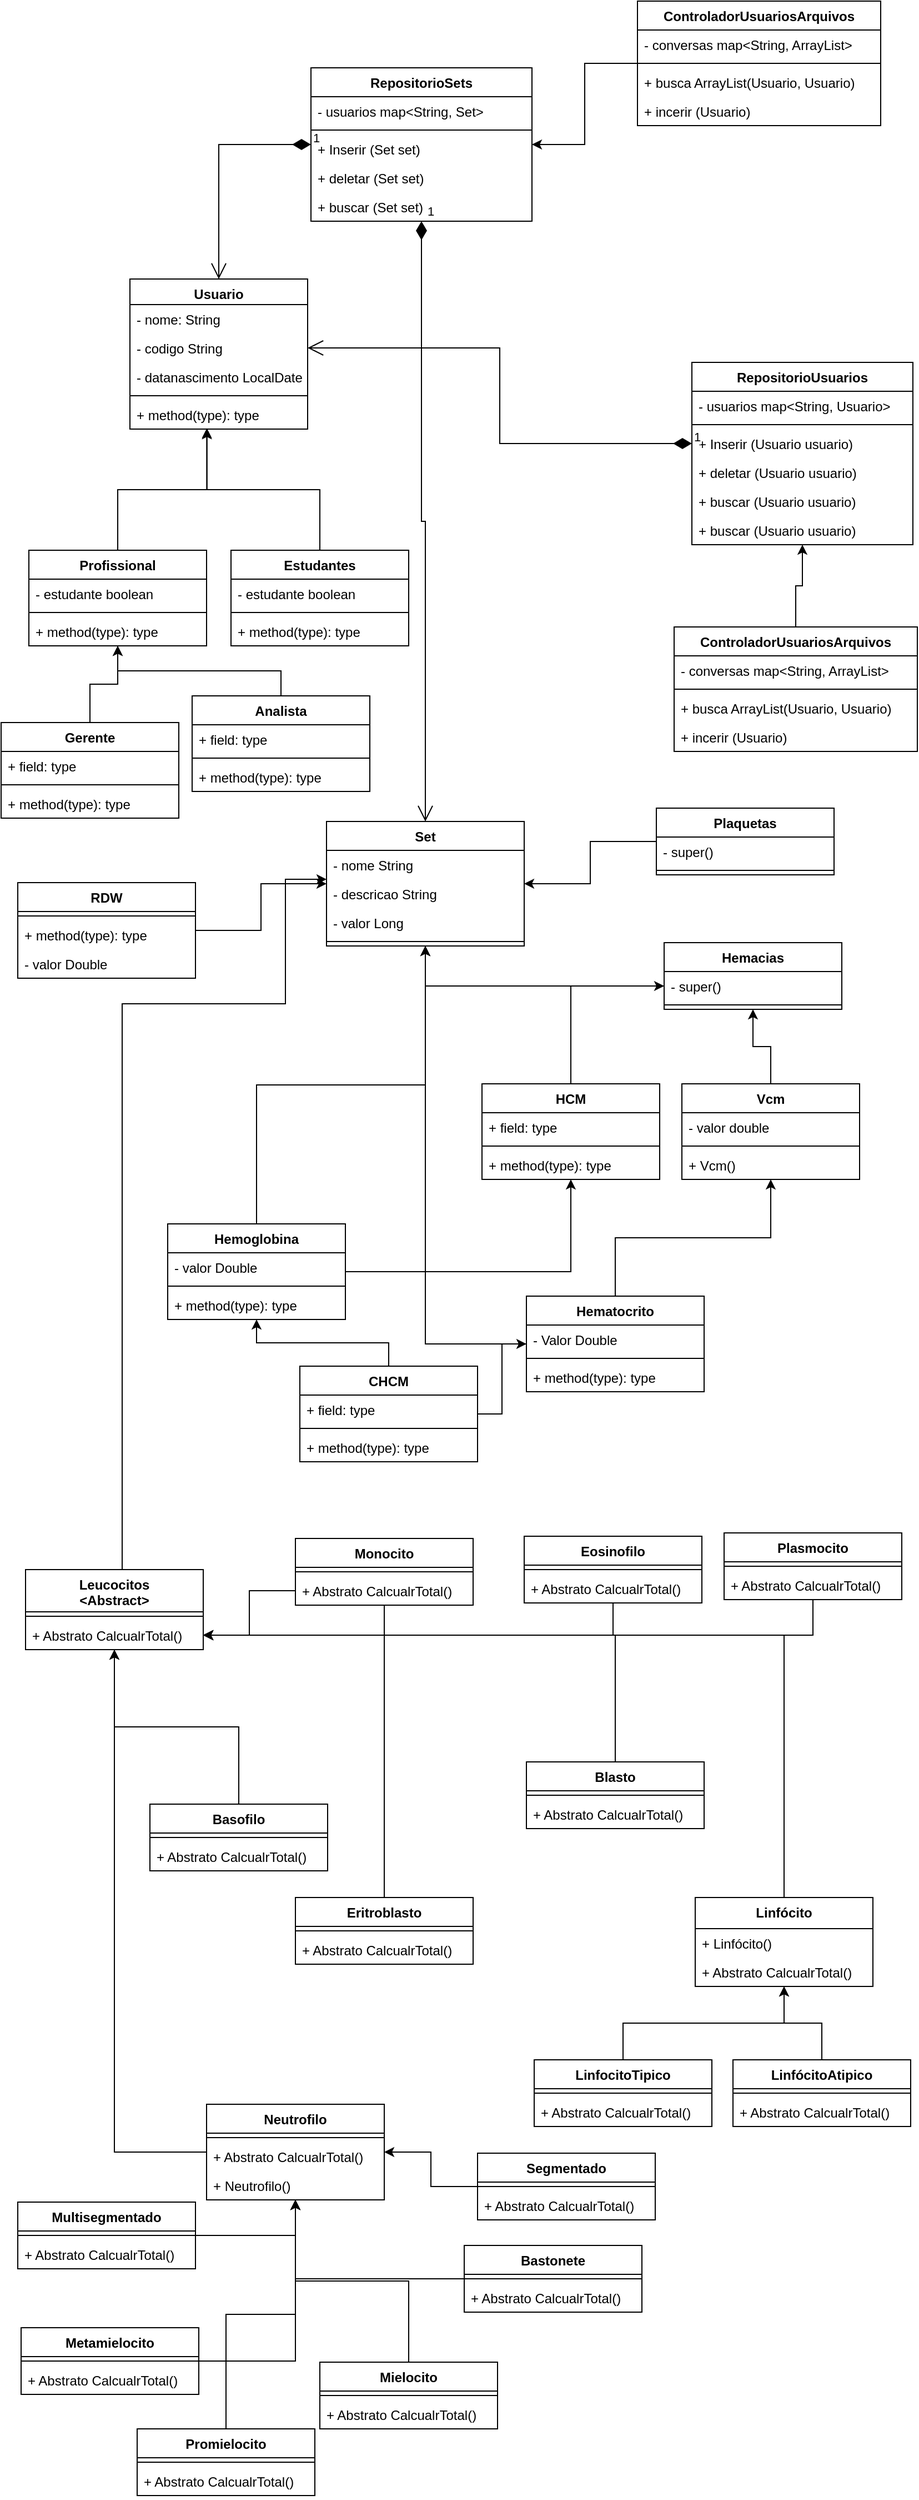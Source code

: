 <mxfile version="17.4.5" type="google"><diagram name="Page-1" id="c4acf3e9-155e-7222-9cf6-157b1a14988f"><mxGraphModel grid="0" page="1" gridSize="10" guides="1" tooltips="1" connect="1" arrows="1" fold="1" pageScale="1" pageWidth="850" pageHeight="1100" background="none" math="0" shadow="0"><root><mxCell id="0"/><mxCell id="1" parent="0"/><mxCell id="GIiCDXgsUAsSO3MfC4Dt-1" value="Usuario" style="swimlane;fontStyle=1;align=center;verticalAlign=top;childLayout=stackLayout;horizontal=1;startSize=23;horizontalStack=0;resizeParent=1;resizeParentMax=0;resizeLast=0;collapsible=1;marginBottom=0;" vertex="1" parent="1"><mxGeometry x="-722" y="283" width="160" height="135" as="geometry"><mxRectangle x="50" y="507" width="80" height="26" as="alternateBounds"/></mxGeometry></mxCell><mxCell id="GIiCDXgsUAsSO3MfC4Dt-2" value="- nome: String" style="text;align=left;verticalAlign=top;spacingLeft=4;spacingRight=4;overflow=hidden;rotatable=0;points=[[0,0.5],[1,0.5]];portConstraint=eastwest;fillColor=none;shadow=0;" vertex="1" parent="GIiCDXgsUAsSO3MfC4Dt-1"><mxGeometry y="23" width="160" height="26" as="geometry"/></mxCell><mxCell id="GIiCDXgsUAsSO3MfC4Dt-6" value="- codigo String" style="text;strokeColor=none;fillColor=none;align=left;verticalAlign=top;spacingLeft=4;spacingRight=4;overflow=hidden;rotatable=0;points=[[0,0.5],[1,0.5]];portConstraint=eastwest;" vertex="1" parent="GIiCDXgsUAsSO3MfC4Dt-1"><mxGeometry y="49" width="160" height="26" as="geometry"/></mxCell><mxCell id="GIiCDXgsUAsSO3MfC4Dt-7" value="- datanascimento LocalDate" style="text;strokeColor=none;fillColor=none;align=left;verticalAlign=top;spacingLeft=4;spacingRight=4;overflow=hidden;rotatable=0;points=[[0,0.5],[1,0.5]];portConstraint=eastwest;" vertex="1" parent="GIiCDXgsUAsSO3MfC4Dt-1"><mxGeometry y="75" width="160" height="26" as="geometry"/></mxCell><mxCell id="GIiCDXgsUAsSO3MfC4Dt-3" value="" style="line;strokeWidth=1;fillColor=none;align=left;verticalAlign=middle;spacingTop=-1;spacingLeft=3;spacingRight=3;rotatable=0;labelPosition=right;points=[];portConstraint=eastwest;" vertex="1" parent="GIiCDXgsUAsSO3MfC4Dt-1"><mxGeometry y="101" width="160" height="8" as="geometry"/></mxCell><mxCell id="GIiCDXgsUAsSO3MfC4Dt-4" value="+ method(type): type" style="text;strokeColor=none;fillColor=none;align=left;verticalAlign=top;spacingLeft=4;spacingRight=4;overflow=hidden;rotatable=0;points=[[0,0.5],[1,0.5]];portConstraint=eastwest;" vertex="1" parent="GIiCDXgsUAsSO3MfC4Dt-1"><mxGeometry y="109" width="160" height="26" as="geometry"/></mxCell><mxCell id="GIiCDXgsUAsSO3MfC4Dt-22" style="edgeStyle=orthogonalEdgeStyle;rounded=0;orthogonalLoop=1;jettySize=auto;html=1;entryX=0.433;entryY=1.004;entryDx=0;entryDy=0;entryPerimeter=0;" edge="1" parent="1" source="GIiCDXgsUAsSO3MfC4Dt-12" target="GIiCDXgsUAsSO3MfC4Dt-4"><mxGeometry relative="1" as="geometry"/></mxCell><mxCell id="GIiCDXgsUAsSO3MfC4Dt-12" value="Estudantes" style="swimlane;fontStyle=1;align=center;verticalAlign=top;childLayout=stackLayout;horizontal=1;startSize=26;horizontalStack=0;resizeParent=1;resizeParentMax=0;resizeLast=0;collapsible=1;marginBottom=0;shadow=0;fillColor=none;" vertex="1" parent="1"><mxGeometry x="-631" y="527" width="160" height="86" as="geometry"/></mxCell><mxCell id="GIiCDXgsUAsSO3MfC4Dt-13" value="- estudante boolean" style="text;strokeColor=none;fillColor=none;align=left;verticalAlign=top;spacingLeft=4;spacingRight=4;overflow=hidden;rotatable=0;points=[[0,0.5],[1,0.5]];portConstraint=eastwest;shadow=0;" vertex="1" parent="GIiCDXgsUAsSO3MfC4Dt-12"><mxGeometry y="26" width="160" height="26" as="geometry"/></mxCell><mxCell id="GIiCDXgsUAsSO3MfC4Dt-14" value="" style="line;strokeWidth=1;fillColor=none;align=left;verticalAlign=middle;spacingTop=-1;spacingLeft=3;spacingRight=3;rotatable=0;labelPosition=right;points=[];portConstraint=eastwest;shadow=0;" vertex="1" parent="GIiCDXgsUAsSO3MfC4Dt-12"><mxGeometry y="52" width="160" height="8" as="geometry"/></mxCell><mxCell id="GIiCDXgsUAsSO3MfC4Dt-15" value="+ method(type): type" style="text;strokeColor=none;fillColor=none;align=left;verticalAlign=top;spacingLeft=4;spacingRight=4;overflow=hidden;rotatable=0;points=[[0,0.5],[1,0.5]];portConstraint=eastwest;shadow=0;" vertex="1" parent="GIiCDXgsUAsSO3MfC4Dt-12"><mxGeometry y="60" width="160" height="26" as="geometry"/></mxCell><mxCell id="GIiCDXgsUAsSO3MfC4Dt-21" style="edgeStyle=orthogonalEdgeStyle;rounded=0;orthogonalLoop=1;jettySize=auto;html=1;entryX=0.433;entryY=0.967;entryDx=0;entryDy=0;entryPerimeter=0;" edge="1" parent="1" source="GIiCDXgsUAsSO3MfC4Dt-17" target="GIiCDXgsUAsSO3MfC4Dt-4"><mxGeometry relative="1" as="geometry"/></mxCell><mxCell id="GIiCDXgsUAsSO3MfC4Dt-17" value="Profissional" style="swimlane;fontStyle=1;align=center;verticalAlign=top;childLayout=stackLayout;horizontal=1;startSize=26;horizontalStack=0;resizeParent=1;resizeParentMax=0;resizeLast=0;collapsible=1;marginBottom=0;shadow=0;fillColor=none;" vertex="1" parent="1"><mxGeometry x="-813" y="527" width="160" height="86" as="geometry"/></mxCell><mxCell id="GIiCDXgsUAsSO3MfC4Dt-18" value="- estudante boolean" style="text;strokeColor=none;fillColor=none;align=left;verticalAlign=top;spacingLeft=4;spacingRight=4;overflow=hidden;rotatable=0;points=[[0,0.5],[1,0.5]];portConstraint=eastwest;shadow=0;" vertex="1" parent="GIiCDXgsUAsSO3MfC4Dt-17"><mxGeometry y="26" width="160" height="26" as="geometry"/></mxCell><mxCell id="GIiCDXgsUAsSO3MfC4Dt-19" value="" style="line;strokeWidth=1;fillColor=none;align=left;verticalAlign=middle;spacingTop=-1;spacingLeft=3;spacingRight=3;rotatable=0;labelPosition=right;points=[];portConstraint=eastwest;shadow=0;" vertex="1" parent="GIiCDXgsUAsSO3MfC4Dt-17"><mxGeometry y="52" width="160" height="8" as="geometry"/></mxCell><mxCell id="GIiCDXgsUAsSO3MfC4Dt-20" value="+ method(type): type" style="text;strokeColor=none;fillColor=none;align=left;verticalAlign=top;spacingLeft=4;spacingRight=4;overflow=hidden;rotatable=0;points=[[0,0.5],[1,0.5]];portConstraint=eastwest;shadow=0;" vertex="1" parent="GIiCDXgsUAsSO3MfC4Dt-17"><mxGeometry y="60" width="160" height="26" as="geometry"/></mxCell><mxCell id="GIiCDXgsUAsSO3MfC4Dt-23" value="Set" style="swimlane;fontStyle=1;align=center;verticalAlign=top;childLayout=stackLayout;horizontal=1;startSize=26;horizontalStack=0;resizeParent=1;resizeParentMax=0;resizeLast=0;collapsible=1;marginBottom=0;shadow=0;fillColor=none;" vertex="1" parent="1"><mxGeometry x="-545" y="771" width="178" height="112" as="geometry"/></mxCell><mxCell id="GIiCDXgsUAsSO3MfC4Dt-24" value="- nome String&#10;" style="text;strokeColor=none;fillColor=none;align=left;verticalAlign=top;spacingLeft=4;spacingRight=4;overflow=hidden;rotatable=0;points=[[0,0.5],[1,0.5]];portConstraint=eastwest;shadow=0;" vertex="1" parent="GIiCDXgsUAsSO3MfC4Dt-23"><mxGeometry y="26" width="178" height="26" as="geometry"/></mxCell><mxCell id="GIiCDXgsUAsSO3MfC4Dt-28" value="- descricao String&#10;" style="text;strokeColor=none;fillColor=none;align=left;verticalAlign=top;spacingLeft=4;spacingRight=4;overflow=hidden;rotatable=0;points=[[0,0.5],[1,0.5]];portConstraint=eastwest;shadow=0;" vertex="1" parent="GIiCDXgsUAsSO3MfC4Dt-23"><mxGeometry y="52" width="178" height="26" as="geometry"/></mxCell><mxCell id="GIiCDXgsUAsSO3MfC4Dt-27" value="- valor Long&#10;" style="text;strokeColor=none;fillColor=none;align=left;verticalAlign=top;spacingLeft=4;spacingRight=4;overflow=hidden;rotatable=0;points=[[0,0.5],[1,0.5]];portConstraint=eastwest;shadow=0;" vertex="1" parent="GIiCDXgsUAsSO3MfC4Dt-23"><mxGeometry y="78" width="178" height="26" as="geometry"/></mxCell><mxCell id="GIiCDXgsUAsSO3MfC4Dt-25" value="" style="line;strokeWidth=1;fillColor=none;align=left;verticalAlign=middle;spacingTop=-1;spacingLeft=3;spacingRight=3;rotatable=0;labelPosition=right;points=[];portConstraint=eastwest;shadow=0;" vertex="1" parent="GIiCDXgsUAsSO3MfC4Dt-23"><mxGeometry y="104" width="178" height="8" as="geometry"/></mxCell><mxCell id="GIiCDXgsUAsSO3MfC4Dt-99" style="edgeStyle=orthogonalEdgeStyle;rounded=0;orthogonalLoop=1;jettySize=auto;html=1;" edge="1" parent="1" source="GIiCDXgsUAsSO3MfC4Dt-29" target="GIiCDXgsUAsSO3MfC4Dt-23"><mxGeometry relative="1" as="geometry"/></mxCell><mxCell id="GIiCDXgsUAsSO3MfC4Dt-29" value="Plaquetas" style="swimlane;fontStyle=1;align=center;verticalAlign=top;childLayout=stackLayout;horizontal=1;startSize=26;horizontalStack=0;resizeParent=1;resizeParentMax=0;resizeLast=0;collapsible=1;marginBottom=0;shadow=0;fillColor=none;" vertex="1" parent="1"><mxGeometry x="-248" y="759" width="160" height="60" as="geometry"/></mxCell><mxCell id="GIiCDXgsUAsSO3MfC4Dt-30" value="- super()" style="text;strokeColor=none;fillColor=none;align=left;verticalAlign=top;spacingLeft=4;spacingRight=4;overflow=hidden;rotatable=0;points=[[0,0.5],[1,0.5]];portConstraint=eastwest;shadow=0;" vertex="1" parent="GIiCDXgsUAsSO3MfC4Dt-29"><mxGeometry y="26" width="160" height="26" as="geometry"/></mxCell><mxCell id="GIiCDXgsUAsSO3MfC4Dt-31" value="" style="line;strokeWidth=1;fillColor=none;align=left;verticalAlign=middle;spacingTop=-1;spacingLeft=3;spacingRight=3;rotatable=0;labelPosition=right;points=[];portConstraint=eastwest;shadow=0;" vertex="1" parent="GIiCDXgsUAsSO3MfC4Dt-29"><mxGeometry y="52" width="160" height="8" as="geometry"/></mxCell><mxCell id="GIiCDXgsUAsSO3MfC4Dt-39" style="edgeStyle=orthogonalEdgeStyle;rounded=0;orthogonalLoop=1;jettySize=auto;html=1;" edge="1" parent="1" source="GIiCDXgsUAsSO3MfC4Dt-34" target="GIiCDXgsUAsSO3MfC4Dt-23"><mxGeometry relative="1" as="geometry"><mxPoint x="-457.898" y="891.766" as="targetPoint"/><Array as="points"><mxPoint x="-729" y="935"/><mxPoint x="-582" y="935"/><mxPoint x="-582" y="823"/></Array></mxGeometry></mxCell><mxCell id="GIiCDXgsUAsSO3MfC4Dt-34" value="Leucocitos&#10;&lt;Abstract&gt;" style="swimlane;fontStyle=1;align=center;verticalAlign=top;childLayout=stackLayout;horizontal=1;startSize=38;horizontalStack=0;resizeParent=1;resizeParentMax=0;resizeLast=0;collapsible=1;marginBottom=0;shadow=0;fillColor=none;" vertex="1" parent="1"><mxGeometry x="-816" y="1444" width="160" height="72" as="geometry"/></mxCell><mxCell id="GIiCDXgsUAsSO3MfC4Dt-36" value="" style="line;strokeWidth=1;fillColor=none;align=left;verticalAlign=middle;spacingTop=-1;spacingLeft=3;spacingRight=3;rotatable=0;labelPosition=right;points=[];portConstraint=eastwest;shadow=0;" vertex="1" parent="GIiCDXgsUAsSO3MfC4Dt-34"><mxGeometry y="38" width="160" height="8" as="geometry"/></mxCell><mxCell id="GIiCDXgsUAsSO3MfC4Dt-37" value="+ Abstrato CalcualrTotal()" style="text;strokeColor=none;fillColor=none;align=left;verticalAlign=top;spacingLeft=4;spacingRight=4;overflow=hidden;rotatable=0;points=[[0,0.5],[1,0.5]];portConstraint=eastwest;shadow=0;" vertex="1" parent="GIiCDXgsUAsSO3MfC4Dt-34"><mxGeometry y="46" width="160" height="26" as="geometry"/></mxCell><mxCell id="GIiCDXgsUAsSO3MfC4Dt-40" value="Hemacias" style="swimlane;fontStyle=1;align=center;verticalAlign=top;childLayout=stackLayout;horizontal=1;startSize=26;horizontalStack=0;resizeParent=1;resizeParentMax=0;resizeLast=0;collapsible=1;marginBottom=0;shadow=0;fillColor=none;" vertex="1" parent="1"><mxGeometry x="-241" y="880" width="160" height="60" as="geometry"/></mxCell><mxCell id="GIiCDXgsUAsSO3MfC4Dt-41" value="- super()" style="text;strokeColor=none;fillColor=none;align=left;verticalAlign=top;spacingLeft=4;spacingRight=4;overflow=hidden;rotatable=0;points=[[0,0.5],[1,0.5]];portConstraint=eastwest;shadow=0;" vertex="1" parent="GIiCDXgsUAsSO3MfC4Dt-40"><mxGeometry y="26" width="160" height="26" as="geometry"/></mxCell><mxCell id="GIiCDXgsUAsSO3MfC4Dt-42" value="" style="line;strokeWidth=1;fillColor=none;align=left;verticalAlign=middle;spacingTop=-1;spacingLeft=3;spacingRight=3;rotatable=0;labelPosition=right;points=[];portConstraint=eastwest;shadow=0;" vertex="1" parent="GIiCDXgsUAsSO3MfC4Dt-40"><mxGeometry y="52" width="160" height="8" as="geometry"/></mxCell><mxCell id="GIiCDXgsUAsSO3MfC4Dt-49" style="edgeStyle=orthogonalEdgeStyle;rounded=0;orthogonalLoop=1;jettySize=auto;html=1;" edge="1" parent="1" source="GIiCDXgsUAsSO3MfC4Dt-45" target="GIiCDXgsUAsSO3MfC4Dt-37"><mxGeometry relative="1" as="geometry"/></mxCell><mxCell id="GIiCDXgsUAsSO3MfC4Dt-45" value="Eosinofilo" style="swimlane;fontStyle=1;align=center;verticalAlign=top;childLayout=stackLayout;horizontal=1;startSize=26;horizontalStack=0;resizeParent=1;resizeParentMax=0;resizeLast=0;collapsible=1;marginBottom=0;shadow=0;fillColor=none;" vertex="1" parent="1"><mxGeometry x="-367" y="1414" width="160" height="60" as="geometry"/></mxCell><mxCell id="GIiCDXgsUAsSO3MfC4Dt-47" value="" style="line;strokeWidth=1;fillColor=none;align=left;verticalAlign=middle;spacingTop=-1;spacingLeft=3;spacingRight=3;rotatable=0;labelPosition=right;points=[];portConstraint=eastwest;shadow=0;" vertex="1" parent="GIiCDXgsUAsSO3MfC4Dt-45"><mxGeometry y="26" width="160" height="8" as="geometry"/></mxCell><mxCell id="GIiCDXgsUAsSO3MfC4Dt-48" value="+ Abstrato CalcualrTotal()" style="text;strokeColor=none;fillColor=none;align=left;verticalAlign=top;spacingLeft=4;spacingRight=4;overflow=hidden;rotatable=0;points=[[0,0.5],[1,0.5]];portConstraint=eastwest;shadow=0;" vertex="1" parent="GIiCDXgsUAsSO3MfC4Dt-45"><mxGeometry y="34" width="160" height="26" as="geometry"/></mxCell><mxCell id="GIiCDXgsUAsSO3MfC4Dt-54" style="edgeStyle=orthogonalEdgeStyle;rounded=0;orthogonalLoop=1;jettySize=auto;html=1;" edge="1" parent="1" source="GIiCDXgsUAsSO3MfC4Dt-50" target="GIiCDXgsUAsSO3MfC4Dt-37"><mxGeometry relative="1" as="geometry"/></mxCell><mxCell id="GIiCDXgsUAsSO3MfC4Dt-50" value="Plasmocito" style="swimlane;fontStyle=1;align=center;verticalAlign=top;childLayout=stackLayout;horizontal=1;startSize=26;horizontalStack=0;resizeParent=1;resizeParentMax=0;resizeLast=0;collapsible=1;marginBottom=0;shadow=0;fillColor=none;" vertex="1" parent="1"><mxGeometry x="-187" y="1411" width="160" height="60" as="geometry"/></mxCell><mxCell id="GIiCDXgsUAsSO3MfC4Dt-51" value="" style="line;strokeWidth=1;fillColor=none;align=left;verticalAlign=middle;spacingTop=-1;spacingLeft=3;spacingRight=3;rotatable=0;labelPosition=right;points=[];portConstraint=eastwest;shadow=0;" vertex="1" parent="GIiCDXgsUAsSO3MfC4Dt-50"><mxGeometry y="26" width="160" height="8" as="geometry"/></mxCell><mxCell id="GIiCDXgsUAsSO3MfC4Dt-52" value="+ Abstrato CalcualrTotal()" style="text;strokeColor=none;fillColor=none;align=left;verticalAlign=top;spacingLeft=4;spacingRight=4;overflow=hidden;rotatable=0;points=[[0,0.5],[1,0.5]];portConstraint=eastwest;shadow=0;" vertex="1" parent="GIiCDXgsUAsSO3MfC4Dt-50"><mxGeometry y="34" width="160" height="26" as="geometry"/></mxCell><mxCell id="GIiCDXgsUAsSO3MfC4Dt-103" style="edgeStyle=orthogonalEdgeStyle;rounded=0;orthogonalLoop=1;jettySize=auto;html=1;entryX=1;entryY=0.5;entryDx=0;entryDy=0;" edge="1" parent="1" source="GIiCDXgsUAsSO3MfC4Dt-55" target="GIiCDXgsUAsSO3MfC4Dt-37"><mxGeometry relative="1" as="geometry"/></mxCell><mxCell id="GIiCDXgsUAsSO3MfC4Dt-55" value="Eritroblasto" style="swimlane;fontStyle=1;align=center;verticalAlign=top;childLayout=stackLayout;horizontal=1;startSize=26;horizontalStack=0;resizeParent=1;resizeParentMax=0;resizeLast=0;collapsible=1;marginBottom=0;shadow=0;fillColor=none;" vertex="1" parent="1"><mxGeometry x="-573" y="1739" width="160" height="60" as="geometry"/></mxCell><mxCell id="GIiCDXgsUAsSO3MfC4Dt-56" value="" style="line;strokeWidth=1;fillColor=none;align=left;verticalAlign=middle;spacingTop=-1;spacingLeft=3;spacingRight=3;rotatable=0;labelPosition=right;points=[];portConstraint=eastwest;shadow=0;" vertex="1" parent="GIiCDXgsUAsSO3MfC4Dt-55"><mxGeometry y="26" width="160" height="8" as="geometry"/></mxCell><mxCell id="GIiCDXgsUAsSO3MfC4Dt-57" value="+ Abstrato CalcualrTotal()" style="text;strokeColor=none;fillColor=none;align=left;verticalAlign=top;spacingLeft=4;spacingRight=4;overflow=hidden;rotatable=0;points=[[0,0.5],[1,0.5]];portConstraint=eastwest;shadow=0;" vertex="1" parent="GIiCDXgsUAsSO3MfC4Dt-55"><mxGeometry y="34" width="160" height="26" as="geometry"/></mxCell><mxCell id="GIiCDXgsUAsSO3MfC4Dt-106" style="edgeStyle=orthogonalEdgeStyle;rounded=0;orthogonalLoop=1;jettySize=auto;html=1;" edge="1" parent="1" source="GIiCDXgsUAsSO3MfC4Dt-59" target="GIiCDXgsUAsSO3MfC4Dt-34"><mxGeometry relative="1" as="geometry"/></mxCell><mxCell id="GIiCDXgsUAsSO3MfC4Dt-59" value="Basofilo" style="swimlane;fontStyle=1;align=center;verticalAlign=top;childLayout=stackLayout;horizontal=1;startSize=26;horizontalStack=0;resizeParent=1;resizeParentMax=0;resizeLast=0;collapsible=1;marginBottom=0;shadow=0;fillColor=none;" vertex="1" parent="1"><mxGeometry x="-704" y="1655" width="160" height="60" as="geometry"/></mxCell><mxCell id="GIiCDXgsUAsSO3MfC4Dt-60" value="" style="line;strokeWidth=1;fillColor=none;align=left;verticalAlign=middle;spacingTop=-1;spacingLeft=3;spacingRight=3;rotatable=0;labelPosition=right;points=[];portConstraint=eastwest;shadow=0;" vertex="1" parent="GIiCDXgsUAsSO3MfC4Dt-59"><mxGeometry y="26" width="160" height="8" as="geometry"/></mxCell><mxCell id="GIiCDXgsUAsSO3MfC4Dt-61" value="+ Abstrato CalcualrTotal()" style="text;strokeColor=none;fillColor=none;align=left;verticalAlign=top;spacingLeft=4;spacingRight=4;overflow=hidden;rotatable=0;points=[[0,0.5],[1,0.5]];portConstraint=eastwest;shadow=0;" vertex="1" parent="GIiCDXgsUAsSO3MfC4Dt-59"><mxGeometry y="34" width="160" height="26" as="geometry"/></mxCell><mxCell id="GIiCDXgsUAsSO3MfC4Dt-66" style="edgeStyle=orthogonalEdgeStyle;rounded=0;orthogonalLoop=1;jettySize=auto;html=1;" edge="1" parent="1" source="GIiCDXgsUAsSO3MfC4Dt-63" target="GIiCDXgsUAsSO3MfC4Dt-37"><mxGeometry relative="1" as="geometry"/></mxCell><mxCell id="GIiCDXgsUAsSO3MfC4Dt-63" value="Monocito" style="swimlane;fontStyle=1;align=center;verticalAlign=top;childLayout=stackLayout;horizontal=1;startSize=26;horizontalStack=0;resizeParent=1;resizeParentMax=0;resizeLast=0;collapsible=1;marginBottom=0;shadow=0;fillColor=none;" vertex="1" parent="1"><mxGeometry x="-573" y="1416" width="160" height="60" as="geometry"/></mxCell><mxCell id="GIiCDXgsUAsSO3MfC4Dt-64" value="" style="line;strokeWidth=1;fillColor=none;align=left;verticalAlign=middle;spacingTop=-1;spacingLeft=3;spacingRight=3;rotatable=0;labelPosition=right;points=[];portConstraint=eastwest;shadow=0;" vertex="1" parent="GIiCDXgsUAsSO3MfC4Dt-63"><mxGeometry y="26" width="160" height="8" as="geometry"/></mxCell><mxCell id="GIiCDXgsUAsSO3MfC4Dt-65" value="+ Abstrato CalcualrTotal()" style="text;strokeColor=none;fillColor=none;align=left;verticalAlign=top;spacingLeft=4;spacingRight=4;overflow=hidden;rotatable=0;points=[[0,0.5],[1,0.5]];portConstraint=eastwest;shadow=0;" vertex="1" parent="GIiCDXgsUAsSO3MfC4Dt-63"><mxGeometry y="34" width="160" height="26" as="geometry"/></mxCell><mxCell id="GIiCDXgsUAsSO3MfC4Dt-70" style="edgeStyle=orthogonalEdgeStyle;rounded=0;orthogonalLoop=1;jettySize=auto;html=1;" edge="1" parent="1" source="GIiCDXgsUAsSO3MfC4Dt-67" target="GIiCDXgsUAsSO3MfC4Dt-37"><mxGeometry relative="1" as="geometry"/></mxCell><mxCell id="GIiCDXgsUAsSO3MfC4Dt-67" value="Linfócito" style="swimlane;fontStyle=1;align=center;verticalAlign=top;childLayout=stackLayout;horizontal=1;startSize=28;horizontalStack=0;resizeParent=1;resizeParentMax=0;resizeLast=0;collapsible=1;marginBottom=0;shadow=0;fillColor=none;" vertex="1" parent="1"><mxGeometry x="-213" y="1739" width="160" height="80" as="geometry"/></mxCell><mxCell id="wb7fAY1XNCPEgNLphyo4-35" value="+ Linfócito()" style="text;strokeColor=none;fillColor=none;align=left;verticalAlign=top;spacingLeft=4;spacingRight=4;overflow=hidden;rotatable=0;points=[[0,0.5],[1,0.5]];portConstraint=eastwest;shadow=0;" vertex="1" parent="GIiCDXgsUAsSO3MfC4Dt-67"><mxGeometry y="28" width="160" height="26" as="geometry"/></mxCell><mxCell id="GIiCDXgsUAsSO3MfC4Dt-69" value="+ Abstrato CalcualrTotal()" style="text;strokeColor=none;fillColor=none;align=left;verticalAlign=top;spacingLeft=4;spacingRight=4;overflow=hidden;rotatable=0;points=[[0,0.5],[1,0.5]];portConstraint=eastwest;shadow=0;" vertex="1" parent="GIiCDXgsUAsSO3MfC4Dt-67"><mxGeometry y="54" width="160" height="26" as="geometry"/></mxCell><mxCell id="GIiCDXgsUAsSO3MfC4Dt-105" style="edgeStyle=orthogonalEdgeStyle;rounded=0;orthogonalLoop=1;jettySize=auto;html=1;" edge="1" parent="1" source="GIiCDXgsUAsSO3MfC4Dt-71" target="GIiCDXgsUAsSO3MfC4Dt-34"><mxGeometry relative="1" as="geometry"/></mxCell><mxCell id="GIiCDXgsUAsSO3MfC4Dt-71" value="Neutrofilo" style="swimlane;fontStyle=1;align=center;verticalAlign=top;childLayout=stackLayout;horizontal=1;startSize=26;horizontalStack=0;resizeParent=1;resizeParentMax=0;resizeLast=0;collapsible=1;marginBottom=0;shadow=0;fillColor=none;" vertex="1" parent="1"><mxGeometry x="-653" y="1925" width="160" height="86" as="geometry"/></mxCell><mxCell id="GIiCDXgsUAsSO3MfC4Dt-72" value="" style="line;strokeWidth=1;fillColor=none;align=left;verticalAlign=middle;spacingTop=-1;spacingLeft=3;spacingRight=3;rotatable=0;labelPosition=right;points=[];portConstraint=eastwest;shadow=0;" vertex="1" parent="GIiCDXgsUAsSO3MfC4Dt-71"><mxGeometry y="26" width="160" height="8" as="geometry"/></mxCell><mxCell id="GIiCDXgsUAsSO3MfC4Dt-73" value="+ Abstrato CalcualrTotal()" style="text;strokeColor=none;fillColor=none;align=left;verticalAlign=top;spacingLeft=4;spacingRight=4;overflow=hidden;rotatable=0;points=[[0,0.5],[1,0.5]];portConstraint=eastwest;shadow=0;" vertex="1" parent="GIiCDXgsUAsSO3MfC4Dt-71"><mxGeometry y="34" width="160" height="26" as="geometry"/></mxCell><mxCell id="wb7fAY1XNCPEgNLphyo4-52" value="+ Neutrofilo()" style="text;strokeColor=none;fillColor=none;align=left;verticalAlign=top;spacingLeft=4;spacingRight=4;overflow=hidden;rotatable=0;points=[[0,0.5],[1,0.5]];portConstraint=eastwest;shadow=0;" vertex="1" parent="GIiCDXgsUAsSO3MfC4Dt-71"><mxGeometry y="60" width="160" height="26" as="geometry"/></mxCell><mxCell id="GIiCDXgsUAsSO3MfC4Dt-78" style="edgeStyle=orthogonalEdgeStyle;rounded=0;orthogonalLoop=1;jettySize=auto;html=1;" edge="1" parent="1" source="GIiCDXgsUAsSO3MfC4Dt-75" target="GIiCDXgsUAsSO3MfC4Dt-37"><mxGeometry relative="1" as="geometry"/></mxCell><mxCell id="GIiCDXgsUAsSO3MfC4Dt-75" value="Blasto" style="swimlane;fontStyle=1;align=center;verticalAlign=top;childLayout=stackLayout;horizontal=1;startSize=26;horizontalStack=0;resizeParent=1;resizeParentMax=0;resizeLast=0;collapsible=1;marginBottom=0;shadow=0;fillColor=none;" vertex="1" parent="1"><mxGeometry x="-365" y="1617" width="160" height="60" as="geometry"/></mxCell><mxCell id="GIiCDXgsUAsSO3MfC4Dt-76" value="" style="line;strokeWidth=1;fillColor=none;align=left;verticalAlign=middle;spacingTop=-1;spacingLeft=3;spacingRight=3;rotatable=0;labelPosition=right;points=[];portConstraint=eastwest;shadow=0;" vertex="1" parent="GIiCDXgsUAsSO3MfC4Dt-75"><mxGeometry y="26" width="160" height="8" as="geometry"/></mxCell><mxCell id="GIiCDXgsUAsSO3MfC4Dt-77" value="+ Abstrato CalcualrTotal()" style="text;strokeColor=none;fillColor=none;align=left;verticalAlign=top;spacingLeft=4;spacingRight=4;overflow=hidden;rotatable=0;points=[[0,0.5],[1,0.5]];portConstraint=eastwest;shadow=0;" vertex="1" parent="GIiCDXgsUAsSO3MfC4Dt-75"><mxGeometry y="34" width="160" height="26" as="geometry"/></mxCell><mxCell id="GIiCDXgsUAsSO3MfC4Dt-82" value="RepositorioUsuarios" style="swimlane;fontStyle=1;align=center;verticalAlign=top;childLayout=stackLayout;horizontal=1;startSize=26;horizontalStack=0;resizeParent=1;resizeParentMax=0;resizeLast=0;collapsible=1;marginBottom=0;shadow=0;fillColor=none;" vertex="1" parent="1"><mxGeometry x="-216" y="358" width="199" height="164" as="geometry"/></mxCell><mxCell id="GIiCDXgsUAsSO3MfC4Dt-83" value="- usuarios map&lt;String, Usuario&gt;" style="text;strokeColor=none;fillColor=none;align=left;verticalAlign=top;spacingLeft=4;spacingRight=4;overflow=hidden;rotatable=0;points=[[0,0.5],[1,0.5]];portConstraint=eastwest;shadow=0;" vertex="1" parent="GIiCDXgsUAsSO3MfC4Dt-82"><mxGeometry y="26" width="199" height="26" as="geometry"/></mxCell><mxCell id="GIiCDXgsUAsSO3MfC4Dt-84" value="" style="line;strokeWidth=1;fillColor=none;align=left;verticalAlign=middle;spacingTop=-1;spacingLeft=3;spacingRight=3;rotatable=0;labelPosition=right;points=[];portConstraint=eastwest;shadow=0;" vertex="1" parent="GIiCDXgsUAsSO3MfC4Dt-82"><mxGeometry y="52" width="199" height="8" as="geometry"/></mxCell><mxCell id="GIiCDXgsUAsSO3MfC4Dt-85" value="+ Inserir (Usuario usuario)" style="text;strokeColor=none;fillColor=none;align=left;verticalAlign=top;spacingLeft=4;spacingRight=4;overflow=hidden;rotatable=0;points=[[0,0.5],[1,0.5]];portConstraint=eastwest;shadow=0;" vertex="1" parent="GIiCDXgsUAsSO3MfC4Dt-82"><mxGeometry y="60" width="199" height="26" as="geometry"/></mxCell><mxCell id="GIiCDXgsUAsSO3MfC4Dt-86" value="+ deletar (Usuario usuario)" style="text;strokeColor=none;fillColor=none;align=left;verticalAlign=top;spacingLeft=4;spacingRight=4;overflow=hidden;rotatable=0;points=[[0,0.5],[1,0.5]];portConstraint=eastwest;shadow=0;" vertex="1" parent="GIiCDXgsUAsSO3MfC4Dt-82"><mxGeometry y="86" width="199" height="26" as="geometry"/></mxCell><mxCell id="GIiCDXgsUAsSO3MfC4Dt-87" value="+ buscar (Usuario usuario)" style="text;strokeColor=none;fillColor=none;align=left;verticalAlign=top;spacingLeft=4;spacingRight=4;overflow=hidden;rotatable=0;points=[[0,0.5],[1,0.5]];portConstraint=eastwest;shadow=0;" vertex="1" parent="GIiCDXgsUAsSO3MfC4Dt-82"><mxGeometry y="112" width="199" height="26" as="geometry"/></mxCell><mxCell id="GIiCDXgsUAsSO3MfC4Dt-88" value="+ buscar (Usuario usuario)" style="text;strokeColor=none;fillColor=none;align=left;verticalAlign=top;spacingLeft=4;spacingRight=4;overflow=hidden;rotatable=0;points=[[0,0.5],[1,0.5]];portConstraint=eastwest;shadow=0;" vertex="1" parent="GIiCDXgsUAsSO3MfC4Dt-82"><mxGeometry y="138" width="199" height="26" as="geometry"/></mxCell><mxCell id="GIiCDXgsUAsSO3MfC4Dt-93" value="1" style="endArrow=open;html=1;endSize=12;startArrow=diamondThin;startSize=14;startFill=1;edgeStyle=orthogonalEdgeStyle;align=left;verticalAlign=bottom;rounded=0;entryX=1;entryY=0.5;entryDx=0;entryDy=0;exitX=0;exitY=0.5;exitDx=0;exitDy=0;" edge="1" parent="1" source="GIiCDXgsUAsSO3MfC4Dt-85" target="GIiCDXgsUAsSO3MfC4Dt-6"><mxGeometry x="-1" y="3" relative="1" as="geometry"><mxPoint x="-481" y="243" as="sourcePoint"/><mxPoint x="66" y="463" as="targetPoint"/></mxGeometry></mxCell><mxCell id="GIiCDXgsUAsSO3MfC4Dt-98" style="edgeStyle=orthogonalEdgeStyle;rounded=0;orthogonalLoop=1;jettySize=auto;html=1;" edge="1" parent="1" source="GIiCDXgsUAsSO3MfC4Dt-94" target="GIiCDXgsUAsSO3MfC4Dt-82"><mxGeometry relative="1" as="geometry"/></mxCell><mxCell id="GIiCDXgsUAsSO3MfC4Dt-94" value="ControladorUsuariosArquivos&#10;" style="swimlane;fontStyle=1;align=center;verticalAlign=top;childLayout=stackLayout;horizontal=1;startSize=26;horizontalStack=0;resizeParent=1;resizeParentMax=0;resizeLast=0;collapsible=1;marginBottom=0;shadow=0;fillColor=none;" vertex="1" parent="1"><mxGeometry x="-232" y="596" width="219" height="112" as="geometry"/></mxCell><mxCell id="GIiCDXgsUAsSO3MfC4Dt-95" value="- conversas map&lt;String, ArrayList&gt;" style="text;strokeColor=none;fillColor=none;align=left;verticalAlign=top;spacingLeft=4;spacingRight=4;overflow=hidden;rotatable=0;points=[[0,0.5],[1,0.5]];portConstraint=eastwest;shadow=0;" vertex="1" parent="GIiCDXgsUAsSO3MfC4Dt-94"><mxGeometry y="26" width="219" height="26" as="geometry"/></mxCell><mxCell id="GIiCDXgsUAsSO3MfC4Dt-96" value="" style="line;strokeWidth=1;fillColor=none;align=left;verticalAlign=middle;spacingTop=-1;spacingLeft=3;spacingRight=3;rotatable=0;labelPosition=right;points=[];portConstraint=eastwest;shadow=0;" vertex="1" parent="GIiCDXgsUAsSO3MfC4Dt-94"><mxGeometry y="52" width="219" height="8" as="geometry"/></mxCell><mxCell id="GIiCDXgsUAsSO3MfC4Dt-97" value="+ busca ArrayList(Usuario, Usuario)" style="text;strokeColor=none;fillColor=none;align=left;verticalAlign=top;spacingLeft=4;spacingRight=4;overflow=hidden;rotatable=0;points=[[0,0.5],[1,0.5]];portConstraint=eastwest;shadow=0;" vertex="1" parent="GIiCDXgsUAsSO3MfC4Dt-94"><mxGeometry y="60" width="219" height="26" as="geometry"/></mxCell><mxCell id="GIiCDXgsUAsSO3MfC4Dt-107" value="+ incerir (Usuario)" style="text;strokeColor=none;fillColor=none;align=left;verticalAlign=top;spacingLeft=4;spacingRight=4;overflow=hidden;rotatable=0;points=[[0,0.5],[1,0.5]];portConstraint=eastwest;shadow=0;" vertex="1" parent="GIiCDXgsUAsSO3MfC4Dt-94"><mxGeometry y="86" width="219" height="26" as="geometry"/></mxCell><mxCell id="GIiCDXgsUAsSO3MfC4Dt-108" value="RepositorioSets" style="swimlane;fontStyle=1;align=center;verticalAlign=top;childLayout=stackLayout;horizontal=1;startSize=26;horizontalStack=0;resizeParent=1;resizeParentMax=0;resizeLast=0;collapsible=1;marginBottom=0;shadow=0;fillColor=none;" vertex="1" parent="1"><mxGeometry x="-559" y="93" width="199" height="138" as="geometry"/></mxCell><mxCell id="GIiCDXgsUAsSO3MfC4Dt-109" value="- usuarios map&lt;String, Set&gt;" style="text;strokeColor=none;fillColor=none;align=left;verticalAlign=top;spacingLeft=4;spacingRight=4;overflow=hidden;rotatable=0;points=[[0,0.5],[1,0.5]];portConstraint=eastwest;shadow=0;" vertex="1" parent="GIiCDXgsUAsSO3MfC4Dt-108"><mxGeometry y="26" width="199" height="26" as="geometry"/></mxCell><mxCell id="GIiCDXgsUAsSO3MfC4Dt-110" value="" style="line;strokeWidth=1;fillColor=none;align=left;verticalAlign=middle;spacingTop=-1;spacingLeft=3;spacingRight=3;rotatable=0;labelPosition=right;points=[];portConstraint=eastwest;shadow=0;" vertex="1" parent="GIiCDXgsUAsSO3MfC4Dt-108"><mxGeometry y="52" width="199" height="8" as="geometry"/></mxCell><mxCell id="GIiCDXgsUAsSO3MfC4Dt-111" value="+ Inserir (Set set)" style="text;strokeColor=none;fillColor=none;align=left;verticalAlign=top;spacingLeft=4;spacingRight=4;overflow=hidden;rotatable=0;points=[[0,0.5],[1,0.5]];portConstraint=eastwest;shadow=0;" vertex="1" parent="GIiCDXgsUAsSO3MfC4Dt-108"><mxGeometry y="60" width="199" height="26" as="geometry"/></mxCell><mxCell id="GIiCDXgsUAsSO3MfC4Dt-112" value="+ deletar (Set set)" style="text;strokeColor=none;fillColor=none;align=left;verticalAlign=top;spacingLeft=4;spacingRight=4;overflow=hidden;rotatable=0;points=[[0,0.5],[1,0.5]];portConstraint=eastwest;shadow=0;" vertex="1" parent="GIiCDXgsUAsSO3MfC4Dt-108"><mxGeometry y="86" width="199" height="26" as="geometry"/></mxCell><mxCell id="GIiCDXgsUAsSO3MfC4Dt-113" value="+ buscar (Set set)" style="text;strokeColor=none;fillColor=none;align=left;verticalAlign=top;spacingLeft=4;spacingRight=4;overflow=hidden;rotatable=0;points=[[0,0.5],[1,0.5]];portConstraint=eastwest;shadow=0;" vertex="1" parent="GIiCDXgsUAsSO3MfC4Dt-108"><mxGeometry y="112" width="199" height="26" as="geometry"/></mxCell><mxCell id="GIiCDXgsUAsSO3MfC4Dt-117" value="1" style="endArrow=open;html=1;endSize=12;startArrow=diamondThin;startSize=14;startFill=1;edgeStyle=orthogonalEdgeStyle;align=left;verticalAlign=bottom;rounded=0;" edge="1" parent="1" source="GIiCDXgsUAsSO3MfC4Dt-108" target="GIiCDXgsUAsSO3MfC4Dt-1"><mxGeometry x="-1" y="3" relative="1" as="geometry"><mxPoint x="-468" y="201" as="sourcePoint"/><mxPoint x="-95" y="367" as="targetPoint"/></mxGeometry></mxCell><mxCell id="GIiCDXgsUAsSO3MfC4Dt-119" value="ControladorUsuariosArquivos&#10;" style="swimlane;fontStyle=1;align=center;verticalAlign=top;childLayout=stackLayout;horizontal=1;startSize=26;horizontalStack=0;resizeParent=1;resizeParentMax=0;resizeLast=0;collapsible=1;marginBottom=0;shadow=0;fillColor=none;" vertex="1" parent="1"><mxGeometry x="-265" y="33" width="219" height="112" as="geometry"/></mxCell><mxCell id="GIiCDXgsUAsSO3MfC4Dt-120" value="- conversas map&lt;String, ArrayList&gt;" style="text;strokeColor=none;fillColor=none;align=left;verticalAlign=top;spacingLeft=4;spacingRight=4;overflow=hidden;rotatable=0;points=[[0,0.5],[1,0.5]];portConstraint=eastwest;shadow=0;" vertex="1" parent="GIiCDXgsUAsSO3MfC4Dt-119"><mxGeometry y="26" width="219" height="26" as="geometry"/></mxCell><mxCell id="GIiCDXgsUAsSO3MfC4Dt-121" value="" style="line;strokeWidth=1;fillColor=none;align=left;verticalAlign=middle;spacingTop=-1;spacingLeft=3;spacingRight=3;rotatable=0;labelPosition=right;points=[];portConstraint=eastwest;shadow=0;" vertex="1" parent="GIiCDXgsUAsSO3MfC4Dt-119"><mxGeometry y="52" width="219" height="8" as="geometry"/></mxCell><mxCell id="GIiCDXgsUAsSO3MfC4Dt-122" value="+ busca ArrayList(Usuario, Usuario)" style="text;strokeColor=none;fillColor=none;align=left;verticalAlign=top;spacingLeft=4;spacingRight=4;overflow=hidden;rotatable=0;points=[[0,0.5],[1,0.5]];portConstraint=eastwest;shadow=0;" vertex="1" parent="GIiCDXgsUAsSO3MfC4Dt-119"><mxGeometry y="60" width="219" height="26" as="geometry"/></mxCell><mxCell id="GIiCDXgsUAsSO3MfC4Dt-123" value="+ incerir (Usuario)" style="text;strokeColor=none;fillColor=none;align=left;verticalAlign=top;spacingLeft=4;spacingRight=4;overflow=hidden;rotatable=0;points=[[0,0.5],[1,0.5]];portConstraint=eastwest;shadow=0;" vertex="1" parent="GIiCDXgsUAsSO3MfC4Dt-119"><mxGeometry y="86" width="219" height="26" as="geometry"/></mxCell><mxCell id="GIiCDXgsUAsSO3MfC4Dt-124" style="edgeStyle=orthogonalEdgeStyle;rounded=0;orthogonalLoop=1;jettySize=auto;html=1;" edge="1" parent="1" source="GIiCDXgsUAsSO3MfC4Dt-121" target="GIiCDXgsUAsSO3MfC4Dt-108"><mxGeometry relative="1" as="geometry"/></mxCell><mxCell id="GIiCDXgsUAsSO3MfC4Dt-127" value="1" style="endArrow=open;html=1;endSize=12;startArrow=diamondThin;startSize=14;startFill=1;edgeStyle=orthogonalEdgeStyle;align=left;verticalAlign=bottom;rounded=0;" edge="1" parent="1" source="GIiCDXgsUAsSO3MfC4Dt-108" target="GIiCDXgsUAsSO3MfC4Dt-23"><mxGeometry x="-1" y="3" relative="1" as="geometry"><mxPoint x="270" y="372" as="sourcePoint"/><mxPoint x="57" y="255" as="targetPoint"/></mxGeometry></mxCell><mxCell id="GIiCDXgsUAsSO3MfC4Dt-138" style="edgeStyle=orthogonalEdgeStyle;rounded=0;orthogonalLoop=1;jettySize=auto;html=1;" edge="1" parent="1" source="GIiCDXgsUAsSO3MfC4Dt-130" target="GIiCDXgsUAsSO3MfC4Dt-17"><mxGeometry relative="1" as="geometry"/></mxCell><mxCell id="GIiCDXgsUAsSO3MfC4Dt-130" value="Gerente" style="swimlane;fontStyle=1;align=center;verticalAlign=top;childLayout=stackLayout;horizontal=1;startSize=26;horizontalStack=0;resizeParent=1;resizeParentMax=0;resizeLast=0;collapsible=1;marginBottom=0;shadow=0;fillColor=none;" vertex="1" parent="1"><mxGeometry x="-838" y="682" width="160" height="86" as="geometry"/></mxCell><mxCell id="GIiCDXgsUAsSO3MfC4Dt-131" value="+ field: type" style="text;strokeColor=none;fillColor=none;align=left;verticalAlign=top;spacingLeft=4;spacingRight=4;overflow=hidden;rotatable=0;points=[[0,0.5],[1,0.5]];portConstraint=eastwest;shadow=0;" vertex="1" parent="GIiCDXgsUAsSO3MfC4Dt-130"><mxGeometry y="26" width="160" height="26" as="geometry"/></mxCell><mxCell id="GIiCDXgsUAsSO3MfC4Dt-132" value="" style="line;strokeWidth=1;fillColor=none;align=left;verticalAlign=middle;spacingTop=-1;spacingLeft=3;spacingRight=3;rotatable=0;labelPosition=right;points=[];portConstraint=eastwest;shadow=0;" vertex="1" parent="GIiCDXgsUAsSO3MfC4Dt-130"><mxGeometry y="52" width="160" height="8" as="geometry"/></mxCell><mxCell id="GIiCDXgsUAsSO3MfC4Dt-133" value="+ method(type): type" style="text;strokeColor=none;fillColor=none;align=left;verticalAlign=top;spacingLeft=4;spacingRight=4;overflow=hidden;rotatable=0;points=[[0,0.5],[1,0.5]];portConstraint=eastwest;shadow=0;" vertex="1" parent="GIiCDXgsUAsSO3MfC4Dt-130"><mxGeometry y="60" width="160" height="26" as="geometry"/></mxCell><mxCell id="GIiCDXgsUAsSO3MfC4Dt-139" style="edgeStyle=orthogonalEdgeStyle;rounded=0;orthogonalLoop=1;jettySize=auto;html=1;" edge="1" parent="1" source="GIiCDXgsUAsSO3MfC4Dt-134" target="GIiCDXgsUAsSO3MfC4Dt-17"><mxGeometry relative="1" as="geometry"/></mxCell><mxCell id="GIiCDXgsUAsSO3MfC4Dt-134" value="Analista&#10;" style="swimlane;fontStyle=1;align=center;verticalAlign=top;childLayout=stackLayout;horizontal=1;startSize=26;horizontalStack=0;resizeParent=1;resizeParentMax=0;resizeLast=0;collapsible=1;marginBottom=0;shadow=0;fillColor=none;" vertex="1" parent="1"><mxGeometry x="-666" y="658" width="160" height="86" as="geometry"/></mxCell><mxCell id="GIiCDXgsUAsSO3MfC4Dt-135" value="+ field: type" style="text;strokeColor=none;fillColor=none;align=left;verticalAlign=top;spacingLeft=4;spacingRight=4;overflow=hidden;rotatable=0;points=[[0,0.5],[1,0.5]];portConstraint=eastwest;shadow=0;" vertex="1" parent="GIiCDXgsUAsSO3MfC4Dt-134"><mxGeometry y="26" width="160" height="26" as="geometry"/></mxCell><mxCell id="GIiCDXgsUAsSO3MfC4Dt-136" value="" style="line;strokeWidth=1;fillColor=none;align=left;verticalAlign=middle;spacingTop=-1;spacingLeft=3;spacingRight=3;rotatable=0;labelPosition=right;points=[];portConstraint=eastwest;shadow=0;" vertex="1" parent="GIiCDXgsUAsSO3MfC4Dt-134"><mxGeometry y="52" width="160" height="8" as="geometry"/></mxCell><mxCell id="GIiCDXgsUAsSO3MfC4Dt-137" value="+ method(type): type" style="text;strokeColor=none;fillColor=none;align=left;verticalAlign=top;spacingLeft=4;spacingRight=4;overflow=hidden;rotatable=0;points=[[0,0.5],[1,0.5]];portConstraint=eastwest;shadow=0;" vertex="1" parent="GIiCDXgsUAsSO3MfC4Dt-134"><mxGeometry y="60" width="160" height="26" as="geometry"/></mxCell><mxCell id="GIiCDXgsUAsSO3MfC4Dt-146" style="edgeStyle=orthogonalEdgeStyle;rounded=0;orthogonalLoop=1;jettySize=auto;html=1;" edge="1" parent="1" source="GIiCDXgsUAsSO3MfC4Dt-140" target="GIiCDXgsUAsSO3MfC4Dt-67"><mxGeometry relative="1" as="geometry"/></mxCell><mxCell id="GIiCDXgsUAsSO3MfC4Dt-140" value="LinfocitoTipico" style="swimlane;fontStyle=1;align=center;verticalAlign=top;childLayout=stackLayout;horizontal=1;startSize=26;horizontalStack=0;resizeParent=1;resizeParentMax=0;resizeLast=0;collapsible=1;marginBottom=0;shadow=0;fillColor=none;" vertex="1" parent="1"><mxGeometry x="-358" y="1885" width="160" height="60" as="geometry"/></mxCell><mxCell id="GIiCDXgsUAsSO3MfC4Dt-141" value="" style="line;strokeWidth=1;fillColor=none;align=left;verticalAlign=middle;spacingTop=-1;spacingLeft=3;spacingRight=3;rotatable=0;labelPosition=right;points=[];portConstraint=eastwest;shadow=0;" vertex="1" parent="GIiCDXgsUAsSO3MfC4Dt-140"><mxGeometry y="26" width="160" height="8" as="geometry"/></mxCell><mxCell id="GIiCDXgsUAsSO3MfC4Dt-142" value="+ Abstrato CalcualrTotal()" style="text;strokeColor=none;fillColor=none;align=left;verticalAlign=top;spacingLeft=4;spacingRight=4;overflow=hidden;rotatable=0;points=[[0,0.5],[1,0.5]];portConstraint=eastwest;shadow=0;" vertex="1" parent="GIiCDXgsUAsSO3MfC4Dt-140"><mxGeometry y="34" width="160" height="26" as="geometry"/></mxCell><mxCell id="GIiCDXgsUAsSO3MfC4Dt-147" style="edgeStyle=orthogonalEdgeStyle;rounded=0;orthogonalLoop=1;jettySize=auto;html=1;" edge="1" parent="1" source="GIiCDXgsUAsSO3MfC4Dt-143" target="GIiCDXgsUAsSO3MfC4Dt-67"><mxGeometry relative="1" as="geometry"/></mxCell><mxCell id="GIiCDXgsUAsSO3MfC4Dt-143" value="LinfócitoAtipico" style="swimlane;fontStyle=1;align=center;verticalAlign=top;childLayout=stackLayout;horizontal=1;startSize=26;horizontalStack=0;resizeParent=1;resizeParentMax=0;resizeLast=0;collapsible=1;marginBottom=0;shadow=0;fillColor=none;" vertex="1" parent="1"><mxGeometry x="-179" y="1885" width="160" height="60" as="geometry"/></mxCell><mxCell id="GIiCDXgsUAsSO3MfC4Dt-144" value="" style="line;strokeWidth=1;fillColor=none;align=left;verticalAlign=middle;spacingTop=-1;spacingLeft=3;spacingRight=3;rotatable=0;labelPosition=right;points=[];portConstraint=eastwest;shadow=0;" vertex="1" parent="GIiCDXgsUAsSO3MfC4Dt-143"><mxGeometry y="26" width="160" height="8" as="geometry"/></mxCell><mxCell id="GIiCDXgsUAsSO3MfC4Dt-145" value="+ Abstrato CalcualrTotal()" style="text;strokeColor=none;fillColor=none;align=left;verticalAlign=top;spacingLeft=4;spacingRight=4;overflow=hidden;rotatable=0;points=[[0,0.5],[1,0.5]];portConstraint=eastwest;shadow=0;" vertex="1" parent="GIiCDXgsUAsSO3MfC4Dt-143"><mxGeometry y="34" width="160" height="26" as="geometry"/></mxCell><mxCell id="wb7fAY1XNCPEgNLphyo4-16" style="edgeStyle=orthogonalEdgeStyle;rounded=0;orthogonalLoop=1;jettySize=auto;html=1;" edge="1" parent="1" source="wb7fAY1XNCPEgNLphyo4-1" target="GIiCDXgsUAsSO3MfC4Dt-71"><mxGeometry relative="1" as="geometry"/></mxCell><mxCell id="wb7fAY1XNCPEgNLphyo4-1" value="Metamielocito" style="swimlane;fontStyle=1;align=center;verticalAlign=top;childLayout=stackLayout;horizontal=1;startSize=26;horizontalStack=0;resizeParent=1;resizeParentMax=0;resizeLast=0;collapsible=1;marginBottom=0;shadow=0;fillColor=none;" vertex="1" parent="1"><mxGeometry x="-820" y="2126" width="160" height="60" as="geometry"/></mxCell><mxCell id="wb7fAY1XNCPEgNLphyo4-2" value="" style="line;strokeWidth=1;fillColor=none;align=left;verticalAlign=middle;spacingTop=-1;spacingLeft=3;spacingRight=3;rotatable=0;labelPosition=right;points=[];portConstraint=eastwest;shadow=0;" vertex="1" parent="wb7fAY1XNCPEgNLphyo4-1"><mxGeometry y="26" width="160" height="8" as="geometry"/></mxCell><mxCell id="wb7fAY1XNCPEgNLphyo4-3" value="+ Abstrato CalcualrTotal()" style="text;strokeColor=none;fillColor=none;align=left;verticalAlign=top;spacingLeft=4;spacingRight=4;overflow=hidden;rotatable=0;points=[[0,0.5],[1,0.5]];portConstraint=eastwest;shadow=0;" vertex="1" parent="wb7fAY1XNCPEgNLphyo4-1"><mxGeometry y="34" width="160" height="26" as="geometry"/></mxCell><mxCell id="wb7fAY1XNCPEgNLphyo4-17" style="edgeStyle=orthogonalEdgeStyle;rounded=0;orthogonalLoop=1;jettySize=auto;html=1;" edge="1" parent="1" source="wb7fAY1XNCPEgNLphyo4-4" target="GIiCDXgsUAsSO3MfC4Dt-71"><mxGeometry relative="1" as="geometry"/></mxCell><mxCell id="wb7fAY1XNCPEgNLphyo4-4" value="Multisegmentado&#10;" style="swimlane;fontStyle=1;align=center;verticalAlign=top;childLayout=stackLayout;horizontal=1;startSize=26;horizontalStack=0;resizeParent=1;resizeParentMax=0;resizeLast=0;collapsible=1;marginBottom=0;shadow=0;fillColor=none;" vertex="1" parent="1"><mxGeometry x="-823" y="2013" width="160" height="60" as="geometry"/></mxCell><mxCell id="wb7fAY1XNCPEgNLphyo4-5" value="" style="line;strokeWidth=1;fillColor=none;align=left;verticalAlign=middle;spacingTop=-1;spacingLeft=3;spacingRight=3;rotatable=0;labelPosition=right;points=[];portConstraint=eastwest;shadow=0;" vertex="1" parent="wb7fAY1XNCPEgNLphyo4-4"><mxGeometry y="26" width="160" height="8" as="geometry"/></mxCell><mxCell id="wb7fAY1XNCPEgNLphyo4-6" value="+ Abstrato CalcualrTotal()" style="text;strokeColor=none;fillColor=none;align=left;verticalAlign=top;spacingLeft=4;spacingRight=4;overflow=hidden;rotatable=0;points=[[0,0.5],[1,0.5]];portConstraint=eastwest;shadow=0;" vertex="1" parent="wb7fAY1XNCPEgNLphyo4-4"><mxGeometry y="34" width="160" height="26" as="geometry"/></mxCell><mxCell id="wb7fAY1XNCPEgNLphyo4-22" style="edgeStyle=orthogonalEdgeStyle;rounded=0;orthogonalLoop=1;jettySize=auto;html=1;" edge="1" parent="1" source="wb7fAY1XNCPEgNLphyo4-7" target="GIiCDXgsUAsSO3MfC4Dt-71"><mxGeometry relative="1" as="geometry"/></mxCell><mxCell id="wb7fAY1XNCPEgNLphyo4-7" value="Bastonete" style="swimlane;fontStyle=1;align=center;verticalAlign=top;childLayout=stackLayout;horizontal=1;startSize=26;horizontalStack=0;resizeParent=1;resizeParentMax=0;resizeLast=0;collapsible=1;marginBottom=0;shadow=0;fillColor=none;" vertex="1" parent="1"><mxGeometry x="-421" y="2052" width="160" height="60" as="geometry"/></mxCell><mxCell id="wb7fAY1XNCPEgNLphyo4-8" value="" style="line;strokeWidth=1;fillColor=none;align=left;verticalAlign=middle;spacingTop=-1;spacingLeft=3;spacingRight=3;rotatable=0;labelPosition=right;points=[];portConstraint=eastwest;shadow=0;" vertex="1" parent="wb7fAY1XNCPEgNLphyo4-7"><mxGeometry y="26" width="160" height="8" as="geometry"/></mxCell><mxCell id="wb7fAY1XNCPEgNLphyo4-9" value="+ Abstrato CalcualrTotal()" style="text;strokeColor=none;fillColor=none;align=left;verticalAlign=top;spacingLeft=4;spacingRight=4;overflow=hidden;rotatable=0;points=[[0,0.5],[1,0.5]];portConstraint=eastwest;shadow=0;" vertex="1" parent="wb7fAY1XNCPEgNLphyo4-7"><mxGeometry y="34" width="160" height="26" as="geometry"/></mxCell><mxCell id="wb7fAY1XNCPEgNLphyo4-20" style="edgeStyle=orthogonalEdgeStyle;rounded=0;orthogonalLoop=1;jettySize=auto;html=1;" edge="1" parent="1" source="wb7fAY1XNCPEgNLphyo4-10" target="GIiCDXgsUAsSO3MfC4Dt-71"><mxGeometry relative="1" as="geometry"/></mxCell><mxCell id="wb7fAY1XNCPEgNLphyo4-10" value="Mielocito" style="swimlane;fontStyle=1;align=center;verticalAlign=top;childLayout=stackLayout;horizontal=1;startSize=26;horizontalStack=0;resizeParent=1;resizeParentMax=0;resizeLast=0;collapsible=1;marginBottom=0;shadow=0;fillColor=none;" vertex="1" parent="1"><mxGeometry x="-551" y="2157" width="160" height="60" as="geometry"/></mxCell><mxCell id="wb7fAY1XNCPEgNLphyo4-11" value="" style="line;strokeWidth=1;fillColor=none;align=left;verticalAlign=middle;spacingTop=-1;spacingLeft=3;spacingRight=3;rotatable=0;labelPosition=right;points=[];portConstraint=eastwest;shadow=0;" vertex="1" parent="wb7fAY1XNCPEgNLphyo4-10"><mxGeometry y="26" width="160" height="8" as="geometry"/></mxCell><mxCell id="wb7fAY1XNCPEgNLphyo4-12" value="+ Abstrato CalcualrTotal()" style="text;strokeColor=none;fillColor=none;align=left;verticalAlign=top;spacingLeft=4;spacingRight=4;overflow=hidden;rotatable=0;points=[[0,0.5],[1,0.5]];portConstraint=eastwest;shadow=0;" vertex="1" parent="wb7fAY1XNCPEgNLphyo4-10"><mxGeometry y="34" width="160" height="26" as="geometry"/></mxCell><mxCell id="wb7fAY1XNCPEgNLphyo4-19" style="edgeStyle=orthogonalEdgeStyle;rounded=0;orthogonalLoop=1;jettySize=auto;html=1;" edge="1" parent="1" source="wb7fAY1XNCPEgNLphyo4-13" target="GIiCDXgsUAsSO3MfC4Dt-71"><mxGeometry relative="1" as="geometry"/></mxCell><mxCell id="wb7fAY1XNCPEgNLphyo4-13" value="Promielocito" style="swimlane;fontStyle=1;align=center;verticalAlign=top;childLayout=stackLayout;horizontal=1;startSize=26;horizontalStack=0;resizeParent=1;resizeParentMax=0;resizeLast=0;collapsible=1;marginBottom=0;shadow=0;fillColor=none;" vertex="1" parent="1"><mxGeometry x="-715.5" y="2217" width="160" height="60" as="geometry"/></mxCell><mxCell id="wb7fAY1XNCPEgNLphyo4-14" value="" style="line;strokeWidth=1;fillColor=none;align=left;verticalAlign=middle;spacingTop=-1;spacingLeft=3;spacingRight=3;rotatable=0;labelPosition=right;points=[];portConstraint=eastwest;shadow=0;" vertex="1" parent="wb7fAY1XNCPEgNLphyo4-13"><mxGeometry y="26" width="160" height="8" as="geometry"/></mxCell><mxCell id="wb7fAY1XNCPEgNLphyo4-15" value="+ Abstrato CalcualrTotal()" style="text;strokeColor=none;fillColor=none;align=left;verticalAlign=top;spacingLeft=4;spacingRight=4;overflow=hidden;rotatable=0;points=[[0,0.5],[1,0.5]];portConstraint=eastwest;shadow=0;" vertex="1" parent="wb7fAY1XNCPEgNLphyo4-13"><mxGeometry y="34" width="160" height="26" as="geometry"/></mxCell><mxCell id="wb7fAY1XNCPEgNLphyo4-27" style="edgeStyle=orthogonalEdgeStyle;rounded=0;orthogonalLoop=1;jettySize=auto;html=1;" edge="1" parent="1" source="wb7fAY1XNCPEgNLphyo4-23" target="GIiCDXgsUAsSO3MfC4Dt-71"><mxGeometry relative="1" as="geometry"/></mxCell><mxCell id="wb7fAY1XNCPEgNLphyo4-23" value="Segmentado" style="swimlane;fontStyle=1;align=center;verticalAlign=top;childLayout=stackLayout;horizontal=1;startSize=26;horizontalStack=0;resizeParent=1;resizeParentMax=0;resizeLast=0;collapsible=1;marginBottom=0;shadow=0;fillColor=none;" vertex="1" parent="1"><mxGeometry x="-409" y="1969" width="160" height="60" as="geometry"/></mxCell><mxCell id="wb7fAY1XNCPEgNLphyo4-24" value="" style="line;strokeWidth=1;fillColor=none;align=left;verticalAlign=middle;spacingTop=-1;spacingLeft=3;spacingRight=3;rotatable=0;labelPosition=right;points=[];portConstraint=eastwest;shadow=0;" vertex="1" parent="wb7fAY1XNCPEgNLphyo4-23"><mxGeometry y="26" width="160" height="8" as="geometry"/></mxCell><mxCell id="wb7fAY1XNCPEgNLphyo4-25" value="+ Abstrato CalcualrTotal()" style="text;strokeColor=none;fillColor=none;align=left;verticalAlign=top;spacingLeft=4;spacingRight=4;overflow=hidden;rotatable=0;points=[[0,0.5],[1,0.5]];portConstraint=eastwest;shadow=0;" vertex="1" parent="wb7fAY1XNCPEgNLphyo4-23"><mxGeometry y="34" width="160" height="26" as="geometry"/></mxCell><mxCell id="wb7fAY1XNCPEgNLphyo4-33" style="edgeStyle=orthogonalEdgeStyle;rounded=0;orthogonalLoop=1;jettySize=auto;html=1;" edge="1" parent="1" source="GIiCDXgsUAsSO3MfC4Dt-41" target="GIiCDXgsUAsSO3MfC4Dt-23"><mxGeometry relative="1" as="geometry"/></mxCell><mxCell id="wb7fAY1XNCPEgNLphyo4-34" value="" style="edgeStyle=orthogonalEdgeStyle;rounded=0;orthogonalLoop=1;jettySize=auto;html=1;" edge="1" parent="1" source="GIiCDXgsUAsSO3MfC4Dt-65" target="GIiCDXgsUAsSO3MfC4Dt-37"><mxGeometry relative="1" as="geometry"/></mxCell><mxCell id="wb7fAY1XNCPEgNLphyo4-103" style="edgeStyle=orthogonalEdgeStyle;rounded=0;orthogonalLoop=1;jettySize=auto;html=1;" edge="1" parent="1" source="wb7fAY1XNCPEgNLphyo4-62" target="wb7fAY1XNCPEgNLphyo4-82"><mxGeometry relative="1" as="geometry"/></mxCell><mxCell id="wb7fAY1XNCPEgNLphyo4-105" style="edgeStyle=orthogonalEdgeStyle;rounded=0;orthogonalLoop=1;jettySize=auto;html=1;" edge="1" parent="1" source="wb7fAY1XNCPEgNLphyo4-62" target="GIiCDXgsUAsSO3MfC4Dt-23"><mxGeometry relative="1" as="geometry"/></mxCell><mxCell id="wb7fAY1XNCPEgNLphyo4-62" value="Hemoglobina" style="swimlane;fontStyle=1;align=center;verticalAlign=top;childLayout=stackLayout;horizontal=1;startSize=26;horizontalStack=0;resizeParent=1;resizeParentMax=0;resizeLast=0;collapsible=1;marginBottom=0;" vertex="1" parent="1"><mxGeometry x="-688" y="1133" width="160" height="86" as="geometry"/></mxCell><mxCell id="wb7fAY1XNCPEgNLphyo4-63" value="- valor Double" style="text;strokeColor=none;fillColor=none;align=left;verticalAlign=top;spacingLeft=4;spacingRight=4;overflow=hidden;rotatable=0;points=[[0,0.5],[1,0.5]];portConstraint=eastwest;" vertex="1" parent="wb7fAY1XNCPEgNLphyo4-62"><mxGeometry y="26" width="160" height="26" as="geometry"/></mxCell><mxCell id="wb7fAY1XNCPEgNLphyo4-64" value="" style="line;strokeWidth=1;fillColor=none;align=left;verticalAlign=middle;spacingTop=-1;spacingLeft=3;spacingRight=3;rotatable=0;labelPosition=right;points=[];portConstraint=eastwest;" vertex="1" parent="wb7fAY1XNCPEgNLphyo4-62"><mxGeometry y="52" width="160" height="8" as="geometry"/></mxCell><mxCell id="wb7fAY1XNCPEgNLphyo4-65" value="+ method(type): type" style="text;strokeColor=none;fillColor=none;align=left;verticalAlign=top;spacingLeft=4;spacingRight=4;overflow=hidden;rotatable=0;points=[[0,0.5],[1,0.5]];portConstraint=eastwest;" vertex="1" parent="wb7fAY1XNCPEgNLphyo4-62"><mxGeometry y="60" width="160" height="26" as="geometry"/></mxCell><mxCell id="wb7fAY1XNCPEgNLphyo4-92" style="edgeStyle=orthogonalEdgeStyle;rounded=0;orthogonalLoop=1;jettySize=auto;html=1;" edge="1" parent="1" source="wb7fAY1XNCPEgNLphyo4-66" target="wb7fAY1XNCPEgNLphyo4-78"><mxGeometry relative="1" as="geometry"/></mxCell><mxCell id="wb7fAY1XNCPEgNLphyo4-106" style="edgeStyle=orthogonalEdgeStyle;rounded=0;orthogonalLoop=1;jettySize=auto;html=1;" edge="1" parent="1" source="wb7fAY1XNCPEgNLphyo4-66" target="GIiCDXgsUAsSO3MfC4Dt-23"><mxGeometry relative="1" as="geometry"/></mxCell><mxCell id="wb7fAY1XNCPEgNLphyo4-66" value="Hematocrito" style="swimlane;fontStyle=1;align=center;verticalAlign=top;childLayout=stackLayout;horizontal=1;startSize=26;horizontalStack=0;resizeParent=1;resizeParentMax=0;resizeLast=0;collapsible=1;marginBottom=0;" vertex="1" parent="1"><mxGeometry x="-365" y="1198" width="160" height="86" as="geometry"/></mxCell><mxCell id="wb7fAY1XNCPEgNLphyo4-67" value="- Valor Double" style="text;strokeColor=none;fillColor=none;align=left;verticalAlign=top;spacingLeft=4;spacingRight=4;overflow=hidden;rotatable=0;points=[[0,0.5],[1,0.5]];portConstraint=eastwest;" vertex="1" parent="wb7fAY1XNCPEgNLphyo4-66"><mxGeometry y="26" width="160" height="26" as="geometry"/></mxCell><mxCell id="wb7fAY1XNCPEgNLphyo4-68" value="" style="line;strokeWidth=1;fillColor=none;align=left;verticalAlign=middle;spacingTop=-1;spacingLeft=3;spacingRight=3;rotatable=0;labelPosition=right;points=[];portConstraint=eastwest;" vertex="1" parent="wb7fAY1XNCPEgNLphyo4-66"><mxGeometry y="52" width="160" height="8" as="geometry"/></mxCell><mxCell id="wb7fAY1XNCPEgNLphyo4-69" value="+ method(type): type" style="text;strokeColor=none;fillColor=none;align=left;verticalAlign=top;spacingLeft=4;spacingRight=4;overflow=hidden;rotatable=0;points=[[0,0.5],[1,0.5]];portConstraint=eastwest;" vertex="1" parent="wb7fAY1XNCPEgNLphyo4-66"><mxGeometry y="60" width="160" height="26" as="geometry"/></mxCell><mxCell id="wb7fAY1XNCPEgNLphyo4-96" style="edgeStyle=orthogonalEdgeStyle;rounded=0;orthogonalLoop=1;jettySize=auto;html=1;" edge="1" parent="1" source="wb7fAY1XNCPEgNLphyo4-70" target="GIiCDXgsUAsSO3MfC4Dt-23"><mxGeometry relative="1" as="geometry"/></mxCell><mxCell id="wb7fAY1XNCPEgNLphyo4-70" value="RDW" style="swimlane;fontStyle=1;align=center;verticalAlign=top;childLayout=stackLayout;horizontal=1;startSize=26;horizontalStack=0;resizeParent=1;resizeParentMax=0;resizeLast=0;collapsible=1;marginBottom=0;" vertex="1" parent="1"><mxGeometry x="-823" y="826" width="160" height="86" as="geometry"/></mxCell><mxCell id="wb7fAY1XNCPEgNLphyo4-72" value="" style="line;strokeWidth=1;fillColor=none;align=left;verticalAlign=middle;spacingTop=-1;spacingLeft=3;spacingRight=3;rotatable=0;labelPosition=right;points=[];portConstraint=eastwest;" vertex="1" parent="wb7fAY1XNCPEgNLphyo4-70"><mxGeometry y="26" width="160" height="8" as="geometry"/></mxCell><mxCell id="wb7fAY1XNCPEgNLphyo4-73" value="+ method(type): type" style="text;strokeColor=none;fillColor=none;align=left;verticalAlign=top;spacingLeft=4;spacingRight=4;overflow=hidden;rotatable=0;points=[[0,0.5],[1,0.5]];portConstraint=eastwest;" vertex="1" parent="wb7fAY1XNCPEgNLphyo4-70"><mxGeometry y="34" width="160" height="26" as="geometry"/></mxCell><mxCell id="wb7fAY1XNCPEgNLphyo4-71" value="- valor Double" style="text;strokeColor=none;fillColor=none;align=left;verticalAlign=top;spacingLeft=4;spacingRight=4;overflow=hidden;rotatable=0;points=[[0,0.5],[1,0.5]];portConstraint=eastwest;" vertex="1" parent="wb7fAY1XNCPEgNLphyo4-70"><mxGeometry y="60" width="160" height="26" as="geometry"/></mxCell><mxCell id="wb7fAY1XNCPEgNLphyo4-104" style="edgeStyle=orthogonalEdgeStyle;rounded=0;orthogonalLoop=1;jettySize=auto;html=1;" edge="1" parent="1" source="wb7fAY1XNCPEgNLphyo4-78" target="GIiCDXgsUAsSO3MfC4Dt-40"><mxGeometry relative="1" as="geometry"/></mxCell><mxCell id="wb7fAY1XNCPEgNLphyo4-78" value="Vcm" style="swimlane;fontStyle=1;align=center;verticalAlign=top;childLayout=stackLayout;horizontal=1;startSize=26;horizontalStack=0;resizeParent=1;resizeParentMax=0;resizeLast=0;collapsible=1;marginBottom=0;" vertex="1" parent="1"><mxGeometry x="-225" y="1007" width="160" height="86" as="geometry"/></mxCell><mxCell id="wb7fAY1XNCPEgNLphyo4-79" value="- valor double" style="text;strokeColor=none;fillColor=none;align=left;verticalAlign=top;spacingLeft=4;spacingRight=4;overflow=hidden;rotatable=0;points=[[0,0.5],[1,0.5]];portConstraint=eastwest;" vertex="1" parent="wb7fAY1XNCPEgNLphyo4-78"><mxGeometry y="26" width="160" height="26" as="geometry"/></mxCell><mxCell id="wb7fAY1XNCPEgNLphyo4-80" value="" style="line;strokeWidth=1;fillColor=none;align=left;verticalAlign=middle;spacingTop=-1;spacingLeft=3;spacingRight=3;rotatable=0;labelPosition=right;points=[];portConstraint=eastwest;" vertex="1" parent="wb7fAY1XNCPEgNLphyo4-78"><mxGeometry y="52" width="160" height="8" as="geometry"/></mxCell><mxCell id="wb7fAY1XNCPEgNLphyo4-81" value="+ Vcm()" style="text;strokeColor=none;fillColor=none;align=left;verticalAlign=top;spacingLeft=4;spacingRight=4;overflow=hidden;rotatable=0;points=[[0,0.5],[1,0.5]];portConstraint=eastwest;" vertex="1" parent="wb7fAY1XNCPEgNLphyo4-78"><mxGeometry y="60" width="160" height="26" as="geometry"/></mxCell><mxCell id="wb7fAY1XNCPEgNLphyo4-94" style="edgeStyle=orthogonalEdgeStyle;rounded=0;orthogonalLoop=1;jettySize=auto;html=1;entryX=0;entryY=0.5;entryDx=0;entryDy=0;" edge="1" parent="1" source="wb7fAY1XNCPEgNLphyo4-82" target="GIiCDXgsUAsSO3MfC4Dt-41"><mxGeometry relative="1" as="geometry"/></mxCell><mxCell id="wb7fAY1XNCPEgNLphyo4-82" value="HCM" style="swimlane;fontStyle=1;align=center;verticalAlign=top;childLayout=stackLayout;horizontal=1;startSize=26;horizontalStack=0;resizeParent=1;resizeParentMax=0;resizeLast=0;collapsible=1;marginBottom=0;" vertex="1" parent="1"><mxGeometry x="-405" y="1007" width="160" height="86" as="geometry"/></mxCell><mxCell id="wb7fAY1XNCPEgNLphyo4-83" value="+ field: type" style="text;strokeColor=none;fillColor=none;align=left;verticalAlign=top;spacingLeft=4;spacingRight=4;overflow=hidden;rotatable=0;points=[[0,0.5],[1,0.5]];portConstraint=eastwest;" vertex="1" parent="wb7fAY1XNCPEgNLphyo4-82"><mxGeometry y="26" width="160" height="26" as="geometry"/></mxCell><mxCell id="wb7fAY1XNCPEgNLphyo4-84" value="" style="line;strokeWidth=1;fillColor=none;align=left;verticalAlign=middle;spacingTop=-1;spacingLeft=3;spacingRight=3;rotatable=0;labelPosition=right;points=[];portConstraint=eastwest;" vertex="1" parent="wb7fAY1XNCPEgNLphyo4-82"><mxGeometry y="52" width="160" height="8" as="geometry"/></mxCell><mxCell id="wb7fAY1XNCPEgNLphyo4-85" value="+ method(type): type" style="text;strokeColor=none;fillColor=none;align=left;verticalAlign=top;spacingLeft=4;spacingRight=4;overflow=hidden;rotatable=0;points=[[0,0.5],[1,0.5]];portConstraint=eastwest;" vertex="1" parent="wb7fAY1XNCPEgNLphyo4-82"><mxGeometry y="60" width="160" height="26" as="geometry"/></mxCell><mxCell id="wb7fAY1XNCPEgNLphyo4-100" style="edgeStyle=orthogonalEdgeStyle;rounded=0;orthogonalLoop=1;jettySize=auto;html=1;" edge="1" parent="1" source="wb7fAY1XNCPEgNLphyo4-86" target="wb7fAY1XNCPEgNLphyo4-62"><mxGeometry relative="1" as="geometry"/></mxCell><mxCell id="wb7fAY1XNCPEgNLphyo4-102" style="edgeStyle=orthogonalEdgeStyle;rounded=0;orthogonalLoop=1;jettySize=auto;html=1;" edge="1" parent="1" source="wb7fAY1XNCPEgNLphyo4-86" target="wb7fAY1XNCPEgNLphyo4-66"><mxGeometry relative="1" as="geometry"/></mxCell><mxCell id="wb7fAY1XNCPEgNLphyo4-86" value="CHCM" style="swimlane;fontStyle=1;align=center;verticalAlign=top;childLayout=stackLayout;horizontal=1;startSize=26;horizontalStack=0;resizeParent=1;resizeParentMax=0;resizeLast=0;collapsible=1;marginBottom=0;" vertex="1" parent="1"><mxGeometry x="-569" y="1261" width="160" height="86" as="geometry"/></mxCell><mxCell id="wb7fAY1XNCPEgNLphyo4-87" value="+ field: type" style="text;strokeColor=none;fillColor=none;align=left;verticalAlign=top;spacingLeft=4;spacingRight=4;overflow=hidden;rotatable=0;points=[[0,0.5],[1,0.5]];portConstraint=eastwest;" vertex="1" parent="wb7fAY1XNCPEgNLphyo4-86"><mxGeometry y="26" width="160" height="26" as="geometry"/></mxCell><mxCell id="wb7fAY1XNCPEgNLphyo4-88" value="" style="line;strokeWidth=1;fillColor=none;align=left;verticalAlign=middle;spacingTop=-1;spacingLeft=3;spacingRight=3;rotatable=0;labelPosition=right;points=[];portConstraint=eastwest;" vertex="1" parent="wb7fAY1XNCPEgNLphyo4-86"><mxGeometry y="52" width="160" height="8" as="geometry"/></mxCell><mxCell id="wb7fAY1XNCPEgNLphyo4-89" value="+ method(type): type" style="text;strokeColor=none;fillColor=none;align=left;verticalAlign=top;spacingLeft=4;spacingRight=4;overflow=hidden;rotatable=0;points=[[0,0.5],[1,0.5]];portConstraint=eastwest;" vertex="1" parent="wb7fAY1XNCPEgNLphyo4-86"><mxGeometry y="60" width="160" height="26" as="geometry"/></mxCell></root></mxGraphModel></diagram></mxfile>